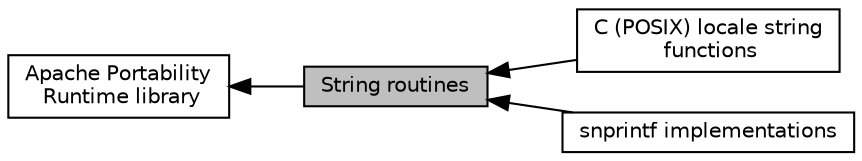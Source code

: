digraph "String routines"
{
  edge [fontname="Helvetica",fontsize="10",labelfontname="Helvetica",labelfontsize="10"];
  node [fontname="Helvetica",fontsize="10",shape=record];
  rankdir=LR;
  Node2 [label="C (POSIX) locale string\l functions",height=0.2,width=0.4,color="black", fillcolor="white", style="filled",URL="$group__apr__cstr.html"];
  Node0 [label="String routines",height=0.2,width=0.4,color="black", fillcolor="grey75", style="filled", fontcolor="black"];
  Node3 [label="snprintf implementations",height=0.2,width=0.4,color="black", fillcolor="white", style="filled",URL="$group___a_p_r___strings___snprintf.html"];
  Node1 [label="Apache Portability\l Runtime library",height=0.2,width=0.4,color="black", fillcolor="white", style="filled",URL="$group___a_p_r.html"];
  Node1->Node0 [shape=plaintext, dir="back", style="solid"];
  Node0->Node2 [shape=plaintext, dir="back", style="solid"];
  Node0->Node3 [shape=plaintext, dir="back", style="solid"];
}

